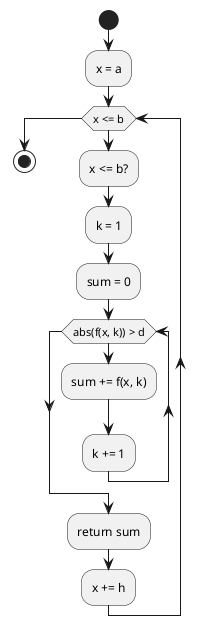 @startuml
start
:x = a;
while (x <= b)
  :x <= b?;
  :k = 1;
  :sum = 0;
  while (abs(f(x, k)) > d)
    :sum += f(x, k);
    :k += 1;
  endwhile
  :return sum;

  :x += h;
endwhile
stop
@enduml
